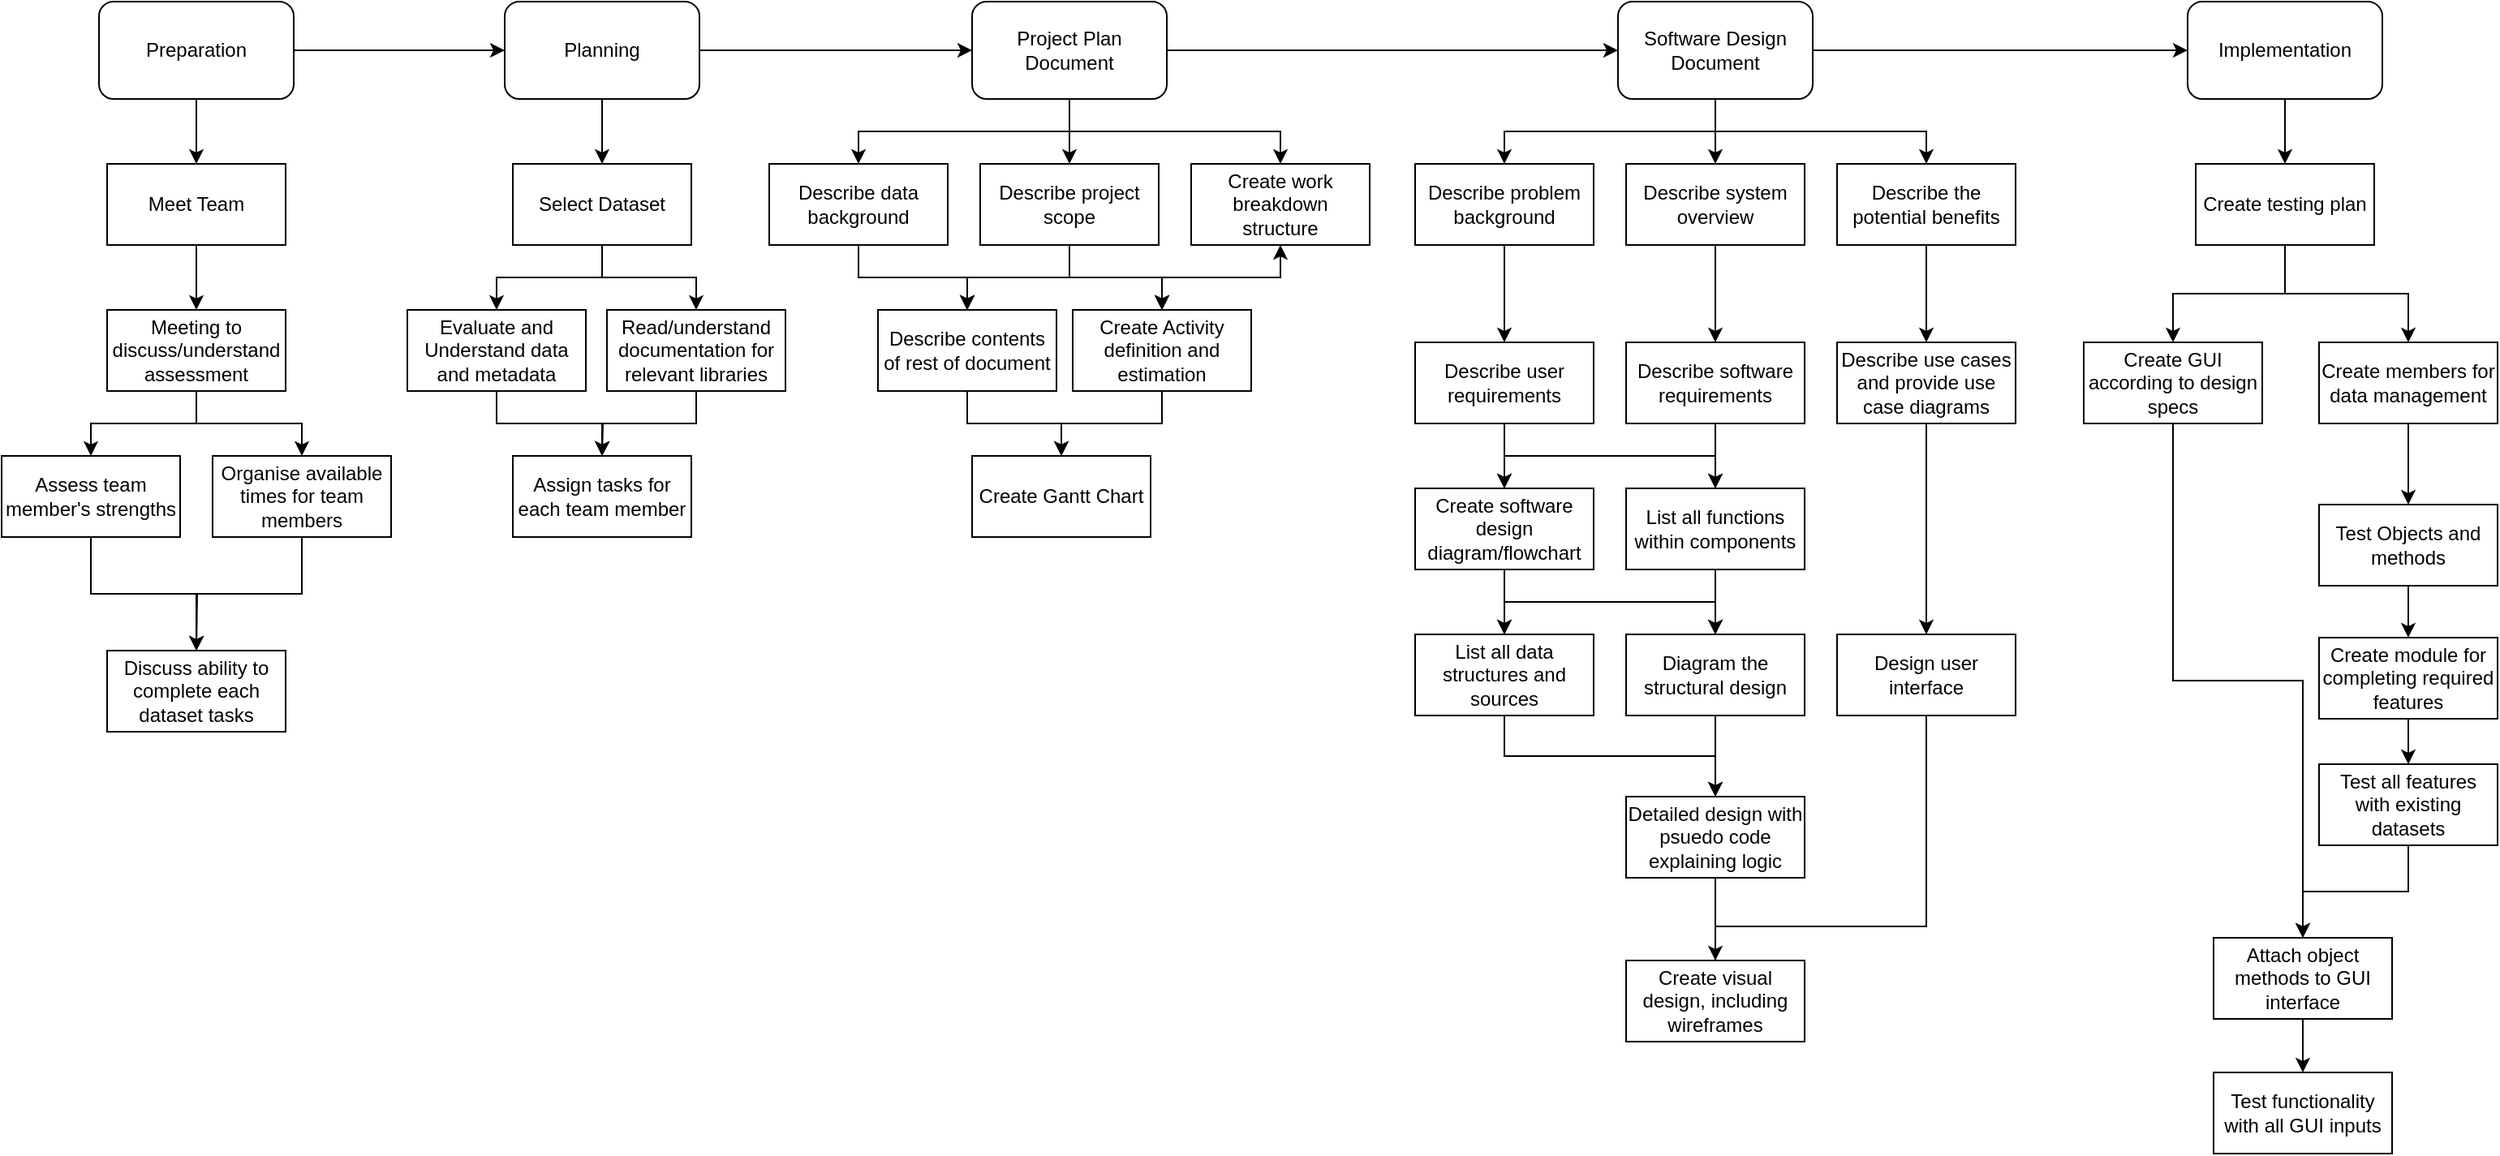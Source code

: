 <mxfile version="17.2.4" type="device"><diagram id="JxLBunMJrKnDyBt8s-ma" name="Page-1"><mxGraphModel dx="1887" dy="1165" grid="1" gridSize="10" guides="1" tooltips="1" connect="1" arrows="1" fold="1" page="1" pageScale="1" pageWidth="1100" pageHeight="850" math="0" shadow="0"><root><mxCell id="0"/><mxCell id="1" parent="0"/><mxCell id="87L1RJ3zmtQLDbr4ffvm-18" style="edgeStyle=orthogonalEdgeStyle;rounded=0;orthogonalLoop=1;jettySize=auto;html=1;exitX=0.5;exitY=1;exitDx=0;exitDy=0;entryX=0.5;entryY=0;entryDx=0;entryDy=0;" parent="1" source="87L1RJ3zmtQLDbr4ffvm-1" target="87L1RJ3zmtQLDbr4ffvm-8" edge="1"><mxGeometry relative="1" as="geometry"/></mxCell><mxCell id="87L1RJ3zmtQLDbr4ffvm-82" style="edgeStyle=orthogonalEdgeStyle;rounded=0;orthogonalLoop=1;jettySize=auto;html=1;exitX=1;exitY=0.5;exitDx=0;exitDy=0;entryX=0;entryY=0.5;entryDx=0;entryDy=0;" parent="1" source="87L1RJ3zmtQLDbr4ffvm-1" target="87L1RJ3zmtQLDbr4ffvm-2" edge="1"><mxGeometry relative="1" as="geometry"/></mxCell><mxCell id="87L1RJ3zmtQLDbr4ffvm-1" value="Preparation" style="rounded=1;whiteSpace=wrap;html=1;" parent="1" vertex="1"><mxGeometry x="70" y="70" width="120" height="60" as="geometry"/></mxCell><mxCell id="87L1RJ3zmtQLDbr4ffvm-23" style="edgeStyle=orthogonalEdgeStyle;rounded=0;orthogonalLoop=1;jettySize=auto;html=1;exitX=0.5;exitY=1;exitDx=0;exitDy=0;entryX=0.5;entryY=0;entryDx=0;entryDy=0;" parent="1" source="87L1RJ3zmtQLDbr4ffvm-2" target="87L1RJ3zmtQLDbr4ffvm-19" edge="1"><mxGeometry relative="1" as="geometry"/></mxCell><mxCell id="87L1RJ3zmtQLDbr4ffvm-83" style="edgeStyle=orthogonalEdgeStyle;rounded=0;orthogonalLoop=1;jettySize=auto;html=1;exitX=1;exitY=0.5;exitDx=0;exitDy=0;entryX=0;entryY=0.5;entryDx=0;entryDy=0;" parent="1" source="87L1RJ3zmtQLDbr4ffvm-2" target="87L1RJ3zmtQLDbr4ffvm-4" edge="1"><mxGeometry relative="1" as="geometry"/></mxCell><mxCell id="87L1RJ3zmtQLDbr4ffvm-2" value="Planning" style="rounded=1;whiteSpace=wrap;html=1;" parent="1" vertex="1"><mxGeometry x="320" y="70" width="120" height="60" as="geometry"/></mxCell><mxCell id="87L1RJ3zmtQLDbr4ffvm-34" style="edgeStyle=orthogonalEdgeStyle;rounded=0;orthogonalLoop=1;jettySize=auto;html=1;exitX=0.5;exitY=1;exitDx=0;exitDy=0;entryX=0.5;entryY=0;entryDx=0;entryDy=0;" parent="1" source="87L1RJ3zmtQLDbr4ffvm-4" target="87L1RJ3zmtQLDbr4ffvm-29" edge="1"><mxGeometry relative="1" as="geometry"/></mxCell><mxCell id="87L1RJ3zmtQLDbr4ffvm-35" style="edgeStyle=orthogonalEdgeStyle;rounded=0;orthogonalLoop=1;jettySize=auto;html=1;exitX=0.5;exitY=1;exitDx=0;exitDy=0;entryX=0.5;entryY=0;entryDx=0;entryDy=0;" parent="1" source="87L1RJ3zmtQLDbr4ffvm-4" target="87L1RJ3zmtQLDbr4ffvm-30" edge="1"><mxGeometry relative="1" as="geometry"/></mxCell><mxCell id="87L1RJ3zmtQLDbr4ffvm-38" style="edgeStyle=orthogonalEdgeStyle;rounded=0;orthogonalLoop=1;jettySize=auto;html=1;exitX=0.5;exitY=1;exitDx=0;exitDy=0;entryX=0.5;entryY=0;entryDx=0;entryDy=0;" parent="1" source="87L1RJ3zmtQLDbr4ffvm-4" target="87L1RJ3zmtQLDbr4ffvm-36" edge="1"><mxGeometry relative="1" as="geometry"><mxPoint x="800" y="90" as="targetPoint"/></mxGeometry></mxCell><mxCell id="87L1RJ3zmtQLDbr4ffvm-84" style="edgeStyle=orthogonalEdgeStyle;rounded=0;orthogonalLoop=1;jettySize=auto;html=1;exitX=1;exitY=0.5;exitDx=0;exitDy=0;entryX=0;entryY=0.5;entryDx=0;entryDy=0;" parent="1" source="87L1RJ3zmtQLDbr4ffvm-4" target="87L1RJ3zmtQLDbr4ffvm-5" edge="1"><mxGeometry relative="1" as="geometry"/></mxCell><mxCell id="87L1RJ3zmtQLDbr4ffvm-4" value="Project Plan Document" style="rounded=1;whiteSpace=wrap;html=1;" parent="1" vertex="1"><mxGeometry x="608" y="70" width="120" height="60" as="geometry"/></mxCell><mxCell id="87L1RJ3zmtQLDbr4ffvm-51" style="edgeStyle=orthogonalEdgeStyle;rounded=0;orthogonalLoop=1;jettySize=auto;html=1;exitX=0.5;exitY=1;exitDx=0;exitDy=0;entryX=0.5;entryY=0;entryDx=0;entryDy=0;" parent="1" source="87L1RJ3zmtQLDbr4ffvm-5" target="87L1RJ3zmtQLDbr4ffvm-49" edge="1"><mxGeometry relative="1" as="geometry"/></mxCell><mxCell id="87L1RJ3zmtQLDbr4ffvm-52" style="edgeStyle=orthogonalEdgeStyle;rounded=0;orthogonalLoop=1;jettySize=auto;html=1;exitX=0.5;exitY=1;exitDx=0;exitDy=0;" parent="1" source="87L1RJ3zmtQLDbr4ffvm-5" target="87L1RJ3zmtQLDbr4ffvm-50" edge="1"><mxGeometry relative="1" as="geometry"/></mxCell><mxCell id="87L1RJ3zmtQLDbr4ffvm-53" style="edgeStyle=orthogonalEdgeStyle;rounded=0;orthogonalLoop=1;jettySize=auto;html=1;exitX=0.5;exitY=1;exitDx=0;exitDy=0;" parent="1" source="87L1RJ3zmtQLDbr4ffvm-5" target="87L1RJ3zmtQLDbr4ffvm-48" edge="1"><mxGeometry relative="1" as="geometry"/></mxCell><mxCell id="87L1RJ3zmtQLDbr4ffvm-85" style="edgeStyle=orthogonalEdgeStyle;rounded=0;orthogonalLoop=1;jettySize=auto;html=1;exitX=1;exitY=0.5;exitDx=0;exitDy=0;entryX=0;entryY=0.5;entryDx=0;entryDy=0;" parent="1" source="87L1RJ3zmtQLDbr4ffvm-5" target="87L1RJ3zmtQLDbr4ffvm-6" edge="1"><mxGeometry relative="1" as="geometry"/></mxCell><mxCell id="87L1RJ3zmtQLDbr4ffvm-5" value="Software Design Document" style="rounded=1;whiteSpace=wrap;html=1;" parent="1" vertex="1"><mxGeometry x="1006" y="70" width="120" height="60" as="geometry"/></mxCell><mxCell id="_gGXrm_3fVgrxhcmzIJN-9" style="edgeStyle=orthogonalEdgeStyle;rounded=0;orthogonalLoop=1;jettySize=auto;html=1;exitX=0.5;exitY=1;exitDx=0;exitDy=0;entryX=0.5;entryY=0;entryDx=0;entryDy=0;" parent="1" source="87L1RJ3zmtQLDbr4ffvm-6" target="caT9XQOOhb3qnQP6FohD-11" edge="1"><mxGeometry relative="1" as="geometry"/></mxCell><mxCell id="87L1RJ3zmtQLDbr4ffvm-6" value="Implementation" style="rounded=1;whiteSpace=wrap;html=1;" parent="1" vertex="1"><mxGeometry x="1357" y="70" width="120" height="60" as="geometry"/></mxCell><mxCell id="87L1RJ3zmtQLDbr4ffvm-13" style="edgeStyle=orthogonalEdgeStyle;rounded=0;orthogonalLoop=1;jettySize=auto;html=1;exitX=0.5;exitY=1;exitDx=0;exitDy=0;entryX=0.5;entryY=0;entryDx=0;entryDy=0;" parent="1" source="87L1RJ3zmtQLDbr4ffvm-8" target="87L1RJ3zmtQLDbr4ffvm-9" edge="1"><mxGeometry relative="1" as="geometry"/></mxCell><mxCell id="87L1RJ3zmtQLDbr4ffvm-8" value="Meet Team" style="rounded=0;whiteSpace=wrap;html=1;" parent="1" vertex="1"><mxGeometry x="75" y="170" width="110" height="50" as="geometry"/></mxCell><mxCell id="87L1RJ3zmtQLDbr4ffvm-14" style="edgeStyle=orthogonalEdgeStyle;rounded=0;orthogonalLoop=1;jettySize=auto;html=1;exitX=0.5;exitY=1;exitDx=0;exitDy=0;entryX=0.5;entryY=0;entryDx=0;entryDy=0;" parent="1" source="87L1RJ3zmtQLDbr4ffvm-9" target="87L1RJ3zmtQLDbr4ffvm-10" edge="1"><mxGeometry relative="1" as="geometry"/></mxCell><mxCell id="87L1RJ3zmtQLDbr4ffvm-15" style="edgeStyle=orthogonalEdgeStyle;rounded=0;orthogonalLoop=1;jettySize=auto;html=1;exitX=0.5;exitY=1;exitDx=0;exitDy=0;entryX=0.5;entryY=0;entryDx=0;entryDy=0;" parent="1" source="87L1RJ3zmtQLDbr4ffvm-9" target="87L1RJ3zmtQLDbr4ffvm-11" edge="1"><mxGeometry relative="1" as="geometry"/></mxCell><mxCell id="87L1RJ3zmtQLDbr4ffvm-9" value="Meeting to discuss/understand assessment" style="rounded=0;whiteSpace=wrap;html=1;" parent="1" vertex="1"><mxGeometry x="75" y="260" width="110" height="50" as="geometry"/></mxCell><mxCell id="87L1RJ3zmtQLDbr4ffvm-17" style="edgeStyle=orthogonalEdgeStyle;rounded=0;orthogonalLoop=1;jettySize=auto;html=1;exitX=0.5;exitY=1;exitDx=0;exitDy=0;" parent="1" source="87L1RJ3zmtQLDbr4ffvm-10" edge="1"><mxGeometry relative="1" as="geometry"><mxPoint x="130" y="470" as="targetPoint"/></mxGeometry></mxCell><mxCell id="87L1RJ3zmtQLDbr4ffvm-10" value="Assess team member's strengths" style="rounded=0;whiteSpace=wrap;html=1;" parent="1" vertex="1"><mxGeometry x="10" y="350" width="110" height="50" as="geometry"/></mxCell><mxCell id="87L1RJ3zmtQLDbr4ffvm-16" style="edgeStyle=orthogonalEdgeStyle;rounded=0;orthogonalLoop=1;jettySize=auto;html=1;exitX=0.5;exitY=1;exitDx=0;exitDy=0;entryX=0.5;entryY=0;entryDx=0;entryDy=0;" parent="1" source="87L1RJ3zmtQLDbr4ffvm-11" target="87L1RJ3zmtQLDbr4ffvm-12" edge="1"><mxGeometry relative="1" as="geometry"/></mxCell><mxCell id="87L1RJ3zmtQLDbr4ffvm-11" value="Organise available times for team members" style="rounded=0;whiteSpace=wrap;html=1;" parent="1" vertex="1"><mxGeometry x="140" y="350" width="110" height="50" as="geometry"/></mxCell><mxCell id="87L1RJ3zmtQLDbr4ffvm-12" value="Discuss ability to complete each dataset tasks" style="rounded=0;whiteSpace=wrap;html=1;" parent="1" vertex="1"><mxGeometry x="75" y="470" width="110" height="50" as="geometry"/></mxCell><mxCell id="87L1RJ3zmtQLDbr4ffvm-24" style="edgeStyle=orthogonalEdgeStyle;rounded=0;orthogonalLoop=1;jettySize=auto;html=1;exitX=0.5;exitY=1;exitDx=0;exitDy=0;entryX=0.5;entryY=0;entryDx=0;entryDy=0;" parent="1" source="87L1RJ3zmtQLDbr4ffvm-19" target="87L1RJ3zmtQLDbr4ffvm-20" edge="1"><mxGeometry relative="1" as="geometry"/></mxCell><mxCell id="87L1RJ3zmtQLDbr4ffvm-25" style="edgeStyle=orthogonalEdgeStyle;rounded=0;orthogonalLoop=1;jettySize=auto;html=1;exitX=0.5;exitY=1;exitDx=0;exitDy=0;entryX=0.5;entryY=0;entryDx=0;entryDy=0;" parent="1" source="87L1RJ3zmtQLDbr4ffvm-19" target="87L1RJ3zmtQLDbr4ffvm-22" edge="1"><mxGeometry relative="1" as="geometry"/></mxCell><mxCell id="87L1RJ3zmtQLDbr4ffvm-19" value="Select Dataset" style="rounded=0;whiteSpace=wrap;html=1;" parent="1" vertex="1"><mxGeometry x="325" y="170" width="110" height="50" as="geometry"/></mxCell><mxCell id="87L1RJ3zmtQLDbr4ffvm-27" style="edgeStyle=orthogonalEdgeStyle;rounded=0;orthogonalLoop=1;jettySize=auto;html=1;exitX=0.5;exitY=1;exitDx=0;exitDy=0;entryX=0.5;entryY=0;entryDx=0;entryDy=0;" parent="1" source="87L1RJ3zmtQLDbr4ffvm-20" target="87L1RJ3zmtQLDbr4ffvm-26" edge="1"><mxGeometry relative="1" as="geometry"/></mxCell><mxCell id="87L1RJ3zmtQLDbr4ffvm-20" value="Evaluate and Understand data and metadata" style="rounded=0;whiteSpace=wrap;html=1;" parent="1" vertex="1"><mxGeometry x="260" y="260" width="110" height="50" as="geometry"/></mxCell><mxCell id="87L1RJ3zmtQLDbr4ffvm-28" style="edgeStyle=orthogonalEdgeStyle;rounded=0;orthogonalLoop=1;jettySize=auto;html=1;exitX=0.5;exitY=1;exitDx=0;exitDy=0;" parent="1" source="87L1RJ3zmtQLDbr4ffvm-22" edge="1"><mxGeometry relative="1" as="geometry"><mxPoint x="380" y="350" as="targetPoint"/></mxGeometry></mxCell><mxCell id="87L1RJ3zmtQLDbr4ffvm-22" value="Read/understand documentation for relevant libraries" style="rounded=0;whiteSpace=wrap;html=1;" parent="1" vertex="1"><mxGeometry x="383" y="260" width="110" height="50" as="geometry"/></mxCell><mxCell id="87L1RJ3zmtQLDbr4ffvm-26" value="Assign tasks for each team member" style="rounded=0;whiteSpace=wrap;html=1;" parent="1" vertex="1"><mxGeometry x="325" y="350" width="110" height="50" as="geometry"/></mxCell><mxCell id="87L1RJ3zmtQLDbr4ffvm-32" style="edgeStyle=orthogonalEdgeStyle;rounded=0;orthogonalLoop=1;jettySize=auto;html=1;exitX=0.5;exitY=1;exitDx=0;exitDy=0;entryX=0.5;entryY=0;entryDx=0;entryDy=0;" parent="1" source="87L1RJ3zmtQLDbr4ffvm-29" target="87L1RJ3zmtQLDbr4ffvm-31" edge="1"><mxGeometry relative="1" as="geometry"/></mxCell><mxCell id="87L1RJ3zmtQLDbr4ffvm-43" style="edgeStyle=orthogonalEdgeStyle;rounded=0;orthogonalLoop=1;jettySize=auto;html=1;exitX=0.5;exitY=1;exitDx=0;exitDy=0;entryX=0.5;entryY=0;entryDx=0;entryDy=0;" parent="1" source="87L1RJ3zmtQLDbr4ffvm-29" target="87L1RJ3zmtQLDbr4ffvm-40" edge="1"><mxGeometry relative="1" as="geometry"/></mxCell><mxCell id="87L1RJ3zmtQLDbr4ffvm-29" value="Describe data background" style="rounded=0;whiteSpace=wrap;html=1;" parent="1" vertex="1"><mxGeometry x="483" y="170" width="110" height="50" as="geometry"/></mxCell><mxCell id="87L1RJ3zmtQLDbr4ffvm-33" style="edgeStyle=orthogonalEdgeStyle;rounded=0;orthogonalLoop=1;jettySize=auto;html=1;exitX=0.5;exitY=1;exitDx=0;exitDy=0;entryX=0.5;entryY=0;entryDx=0;entryDy=0;" parent="1" source="87L1RJ3zmtQLDbr4ffvm-30" target="87L1RJ3zmtQLDbr4ffvm-31" edge="1"><mxGeometry relative="1" as="geometry"><mxPoint x="610" y="260" as="targetPoint"/></mxGeometry></mxCell><mxCell id="87L1RJ3zmtQLDbr4ffvm-42" style="edgeStyle=orthogonalEdgeStyle;rounded=0;orthogonalLoop=1;jettySize=auto;html=1;exitX=0.5;exitY=1;exitDx=0;exitDy=0;entryX=0.5;entryY=0;entryDx=0;entryDy=0;" parent="1" source="87L1RJ3zmtQLDbr4ffvm-30" target="87L1RJ3zmtQLDbr4ffvm-40" edge="1"><mxGeometry relative="1" as="geometry"><mxPoint x="720" y="260" as="targetPoint"/></mxGeometry></mxCell><mxCell id="87L1RJ3zmtQLDbr4ffvm-30" value="Describe project scope" style="rounded=0;whiteSpace=wrap;html=1;" parent="1" vertex="1"><mxGeometry x="613" y="170" width="110" height="50" as="geometry"/></mxCell><mxCell id="87L1RJ3zmtQLDbr4ffvm-46" style="edgeStyle=orthogonalEdgeStyle;rounded=0;orthogonalLoop=1;jettySize=auto;html=1;exitX=0.5;exitY=1;exitDx=0;exitDy=0;entryX=0.5;entryY=0;entryDx=0;entryDy=0;" parent="1" source="87L1RJ3zmtQLDbr4ffvm-31" target="87L1RJ3zmtQLDbr4ffvm-45" edge="1"><mxGeometry relative="1" as="geometry"/></mxCell><mxCell id="87L1RJ3zmtQLDbr4ffvm-31" value="Describe contents of rest of document" style="rounded=0;whiteSpace=wrap;html=1;" parent="1" vertex="1"><mxGeometry x="550" y="260" width="110" height="50" as="geometry"/></mxCell><mxCell id="87L1RJ3zmtQLDbr4ffvm-39" style="edgeStyle=orthogonalEdgeStyle;rounded=0;orthogonalLoop=1;jettySize=auto;html=1;exitX=0.5;exitY=1;exitDx=0;exitDy=0;entryX=0.5;entryY=0;entryDx=0;entryDy=0;" parent="1" source="87L1RJ3zmtQLDbr4ffvm-36" target="87L1RJ3zmtQLDbr4ffvm-31" edge="1"><mxGeometry relative="1" as="geometry"/></mxCell><mxCell id="87L1RJ3zmtQLDbr4ffvm-41" style="edgeStyle=orthogonalEdgeStyle;rounded=0;orthogonalLoop=1;jettySize=auto;html=1;exitX=0.5;exitY=1;exitDx=0;exitDy=0;entryX=0.5;entryY=0;entryDx=0;entryDy=0;" parent="1" source="87L1RJ3zmtQLDbr4ffvm-36" target="87L1RJ3zmtQLDbr4ffvm-40" edge="1"><mxGeometry relative="1" as="geometry"/></mxCell><mxCell id="87L1RJ3zmtQLDbr4ffvm-36" value="Create work breakdown structure" style="rounded=0;whiteSpace=wrap;html=1;" parent="1" vertex="1"><mxGeometry x="743" y="170" width="110" height="50" as="geometry"/></mxCell><mxCell id="87L1RJ3zmtQLDbr4ffvm-44" value="" style="edgeStyle=orthogonalEdgeStyle;rounded=0;orthogonalLoop=1;jettySize=auto;html=1;" parent="1" source="87L1RJ3zmtQLDbr4ffvm-40" target="87L1RJ3zmtQLDbr4ffvm-36" edge="1"><mxGeometry relative="1" as="geometry"/></mxCell><mxCell id="87L1RJ3zmtQLDbr4ffvm-47" style="edgeStyle=orthogonalEdgeStyle;rounded=0;orthogonalLoop=1;jettySize=auto;html=1;exitX=0.5;exitY=1;exitDx=0;exitDy=0;entryX=0.5;entryY=0;entryDx=0;entryDy=0;" parent="1" source="87L1RJ3zmtQLDbr4ffvm-40" target="87L1RJ3zmtQLDbr4ffvm-45" edge="1"><mxGeometry relative="1" as="geometry"><mxPoint x="770" y="330" as="targetPoint"/></mxGeometry></mxCell><mxCell id="87L1RJ3zmtQLDbr4ffvm-40" value="Create Activity definition and estimation" style="rounded=0;whiteSpace=wrap;html=1;" parent="1" vertex="1"><mxGeometry x="670" y="260" width="110" height="50" as="geometry"/></mxCell><mxCell id="87L1RJ3zmtQLDbr4ffvm-45" value="Create Gantt Chart" style="rounded=0;whiteSpace=wrap;html=1;" parent="1" vertex="1"><mxGeometry x="608" y="350" width="110" height="50" as="geometry"/></mxCell><mxCell id="87L1RJ3zmtQLDbr4ffvm-58" style="edgeStyle=orthogonalEdgeStyle;rounded=0;orthogonalLoop=1;jettySize=auto;html=1;exitX=0.5;exitY=1;exitDx=0;exitDy=0;entryX=0.5;entryY=0;entryDx=0;entryDy=0;" parent="1" source="87L1RJ3zmtQLDbr4ffvm-48" target="87L1RJ3zmtQLDbr4ffvm-54" edge="1"><mxGeometry relative="1" as="geometry"/></mxCell><mxCell id="87L1RJ3zmtQLDbr4ffvm-48" value="Describe problem background" style="rounded=0;whiteSpace=wrap;html=1;" parent="1" vertex="1"><mxGeometry x="881" y="170" width="110" height="50" as="geometry"/></mxCell><mxCell id="87L1RJ3zmtQLDbr4ffvm-59" style="edgeStyle=orthogonalEdgeStyle;rounded=0;orthogonalLoop=1;jettySize=auto;html=1;exitX=0.5;exitY=1;exitDx=0;exitDy=0;entryX=0.5;entryY=0;entryDx=0;entryDy=0;" parent="1" source="87L1RJ3zmtQLDbr4ffvm-49" target="87L1RJ3zmtQLDbr4ffvm-55" edge="1"><mxGeometry relative="1" as="geometry"/></mxCell><mxCell id="87L1RJ3zmtQLDbr4ffvm-49" value="Describe system overview" style="rounded=0;whiteSpace=wrap;html=1;" parent="1" vertex="1"><mxGeometry x="1011" y="170" width="110" height="50" as="geometry"/></mxCell><mxCell id="87L1RJ3zmtQLDbr4ffvm-57" style="edgeStyle=orthogonalEdgeStyle;rounded=0;orthogonalLoop=1;jettySize=auto;html=1;exitX=0.5;exitY=1;exitDx=0;exitDy=0;entryX=0.5;entryY=0;entryDx=0;entryDy=0;" parent="1" source="87L1RJ3zmtQLDbr4ffvm-50" target="87L1RJ3zmtQLDbr4ffvm-56" edge="1"><mxGeometry relative="1" as="geometry"/></mxCell><mxCell id="87L1RJ3zmtQLDbr4ffvm-50" value="Describe the potential benefits" style="rounded=0;whiteSpace=wrap;html=1;" parent="1" vertex="1"><mxGeometry x="1141" y="170" width="110" height="50" as="geometry"/></mxCell><mxCell id="87L1RJ3zmtQLDbr4ffvm-62" style="edgeStyle=orthogonalEdgeStyle;rounded=0;orthogonalLoop=1;jettySize=auto;html=1;exitX=0.5;exitY=1;exitDx=0;exitDy=0;entryX=0.5;entryY=0;entryDx=0;entryDy=0;" parent="1" source="87L1RJ3zmtQLDbr4ffvm-54" target="87L1RJ3zmtQLDbr4ffvm-60" edge="1"><mxGeometry relative="1" as="geometry"/></mxCell><mxCell id="87L1RJ3zmtQLDbr4ffvm-66" style="edgeStyle=orthogonalEdgeStyle;rounded=0;orthogonalLoop=1;jettySize=auto;html=1;exitX=0.5;exitY=1;exitDx=0;exitDy=0;entryX=0.5;entryY=0;entryDx=0;entryDy=0;" parent="1" source="87L1RJ3zmtQLDbr4ffvm-54" target="87L1RJ3zmtQLDbr4ffvm-61" edge="1"><mxGeometry relative="1" as="geometry"/></mxCell><mxCell id="87L1RJ3zmtQLDbr4ffvm-54" value="Describe user requirements" style="rounded=0;whiteSpace=wrap;html=1;" parent="1" vertex="1"><mxGeometry x="881" y="280" width="110" height="50" as="geometry"/></mxCell><mxCell id="87L1RJ3zmtQLDbr4ffvm-63" style="edgeStyle=orthogonalEdgeStyle;rounded=0;orthogonalLoop=1;jettySize=auto;html=1;exitX=0.5;exitY=1;exitDx=0;exitDy=0;entryX=0.5;entryY=0;entryDx=0;entryDy=0;" parent="1" source="87L1RJ3zmtQLDbr4ffvm-55" target="87L1RJ3zmtQLDbr4ffvm-60" edge="1"><mxGeometry relative="1" as="geometry"/></mxCell><mxCell id="87L1RJ3zmtQLDbr4ffvm-65" style="edgeStyle=orthogonalEdgeStyle;rounded=0;orthogonalLoop=1;jettySize=auto;html=1;exitX=0.5;exitY=1;exitDx=0;exitDy=0;entryX=0.5;entryY=0;entryDx=0;entryDy=0;" parent="1" source="87L1RJ3zmtQLDbr4ffvm-55" target="87L1RJ3zmtQLDbr4ffvm-61" edge="1"><mxGeometry relative="1" as="geometry"/></mxCell><mxCell id="87L1RJ3zmtQLDbr4ffvm-55" value="Describe software requirements" style="rounded=0;whiteSpace=wrap;html=1;" parent="1" vertex="1"><mxGeometry x="1011" y="280" width="110" height="50" as="geometry"/></mxCell><mxCell id="87L1RJ3zmtQLDbr4ffvm-74" style="edgeStyle=orthogonalEdgeStyle;rounded=0;orthogonalLoop=1;jettySize=auto;html=1;exitX=0.5;exitY=1;exitDx=0;exitDy=0;entryX=0.5;entryY=0;entryDx=0;entryDy=0;" parent="1" source="87L1RJ3zmtQLDbr4ffvm-56" target="87L1RJ3zmtQLDbr4ffvm-72" edge="1"><mxGeometry relative="1" as="geometry"/></mxCell><mxCell id="87L1RJ3zmtQLDbr4ffvm-56" value="Describe use cases and provide use case diagrams" style="rounded=0;whiteSpace=wrap;html=1;" parent="1" vertex="1"><mxGeometry x="1141" y="280" width="110" height="50" as="geometry"/></mxCell><mxCell id="87L1RJ3zmtQLDbr4ffvm-68" style="edgeStyle=orthogonalEdgeStyle;rounded=0;orthogonalLoop=1;jettySize=auto;html=1;exitX=0.5;exitY=1;exitDx=0;exitDy=0;entryX=0.5;entryY=0;entryDx=0;entryDy=0;" parent="1" source="87L1RJ3zmtQLDbr4ffvm-60" target="87L1RJ3zmtQLDbr4ffvm-67" edge="1"><mxGeometry relative="1" as="geometry"/></mxCell><mxCell id="87L1RJ3zmtQLDbr4ffvm-78" style="edgeStyle=orthogonalEdgeStyle;rounded=0;orthogonalLoop=1;jettySize=auto;html=1;exitX=0.5;exitY=1;exitDx=0;exitDy=0;entryX=0.5;entryY=0;entryDx=0;entryDy=0;" parent="1" source="87L1RJ3zmtQLDbr4ffvm-60" target="87L1RJ3zmtQLDbr4ffvm-76" edge="1"><mxGeometry relative="1" as="geometry"/></mxCell><mxCell id="87L1RJ3zmtQLDbr4ffvm-60" value="Create software design diagram/flowchart" style="rounded=0;whiteSpace=wrap;html=1;" parent="1" vertex="1"><mxGeometry x="881" y="370" width="110" height="50" as="geometry"/></mxCell><mxCell id="87L1RJ3zmtQLDbr4ffvm-69" style="edgeStyle=orthogonalEdgeStyle;rounded=0;orthogonalLoop=1;jettySize=auto;html=1;exitX=0.5;exitY=1;exitDx=0;exitDy=0;entryX=0.5;entryY=0;entryDx=0;entryDy=0;" parent="1" source="87L1RJ3zmtQLDbr4ffvm-61" target="87L1RJ3zmtQLDbr4ffvm-67" edge="1"><mxGeometry relative="1" as="geometry"/></mxCell><mxCell id="87L1RJ3zmtQLDbr4ffvm-77" style="edgeStyle=orthogonalEdgeStyle;rounded=0;orthogonalLoop=1;jettySize=auto;html=1;exitX=0.5;exitY=1;exitDx=0;exitDy=0;entryX=0.5;entryY=0;entryDx=0;entryDy=0;" parent="1" source="87L1RJ3zmtQLDbr4ffvm-61" target="87L1RJ3zmtQLDbr4ffvm-76" edge="1"><mxGeometry relative="1" as="geometry"/></mxCell><mxCell id="87L1RJ3zmtQLDbr4ffvm-61" value="List all functions within components" style="rounded=0;whiteSpace=wrap;html=1;" parent="1" vertex="1"><mxGeometry x="1011" y="370" width="110" height="50" as="geometry"/></mxCell><mxCell id="87L1RJ3zmtQLDbr4ffvm-71" style="edgeStyle=orthogonalEdgeStyle;rounded=0;orthogonalLoop=1;jettySize=auto;html=1;exitX=0.5;exitY=1;exitDx=0;exitDy=0;entryX=0.5;entryY=0;entryDx=0;entryDy=0;" parent="1" source="87L1RJ3zmtQLDbr4ffvm-67" target="87L1RJ3zmtQLDbr4ffvm-70" edge="1"><mxGeometry relative="1" as="geometry"/></mxCell><mxCell id="87L1RJ3zmtQLDbr4ffvm-67" value="List all data structures and sources" style="rounded=0;whiteSpace=wrap;html=1;" parent="1" vertex="1"><mxGeometry x="881" y="460" width="110" height="50" as="geometry"/></mxCell><mxCell id="87L1RJ3zmtQLDbr4ffvm-80" style="edgeStyle=orthogonalEdgeStyle;rounded=0;orthogonalLoop=1;jettySize=auto;html=1;exitX=0.5;exitY=1;exitDx=0;exitDy=0;" parent="1" source="87L1RJ3zmtQLDbr4ffvm-70" edge="1"><mxGeometry relative="1" as="geometry"><mxPoint x="1066.333" y="700" as="targetPoint"/></mxGeometry></mxCell><mxCell id="87L1RJ3zmtQLDbr4ffvm-70" value="Detailed design with psuedo code explaining logic" style="rounded=0;whiteSpace=wrap;html=1;" parent="1" vertex="1"><mxGeometry x="1011" y="560" width="110" height="50" as="geometry"/></mxCell><mxCell id="87L1RJ3zmtQLDbr4ffvm-79" style="edgeStyle=orthogonalEdgeStyle;rounded=0;orthogonalLoop=1;jettySize=auto;html=1;entryX=0.5;entryY=0;entryDx=0;entryDy=0;" parent="1" source="87L1RJ3zmtQLDbr4ffvm-72" target="87L1RJ3zmtQLDbr4ffvm-75" edge="1"><mxGeometry relative="1" as="geometry"><Array as="points"><mxPoint x="1196" y="640"/><mxPoint x="1066" y="640"/></Array></mxGeometry></mxCell><mxCell id="87L1RJ3zmtQLDbr4ffvm-72" value="Design user interface" style="rounded=0;whiteSpace=wrap;html=1;" parent="1" vertex="1"><mxGeometry x="1141" y="460" width="110" height="50" as="geometry"/></mxCell><mxCell id="87L1RJ3zmtQLDbr4ffvm-75" value="Create visual design, including wireframes" style="rounded=0;whiteSpace=wrap;html=1;" parent="1" vertex="1"><mxGeometry x="1011" y="661" width="110" height="50" as="geometry"/></mxCell><mxCell id="87L1RJ3zmtQLDbr4ffvm-81" style="edgeStyle=orthogonalEdgeStyle;rounded=0;orthogonalLoop=1;jettySize=auto;html=1;exitX=0.5;exitY=1;exitDx=0;exitDy=0;entryX=0.5;entryY=0;entryDx=0;entryDy=0;" parent="1" source="87L1RJ3zmtQLDbr4ffvm-76" target="87L1RJ3zmtQLDbr4ffvm-70" edge="1"><mxGeometry relative="1" as="geometry"/></mxCell><mxCell id="87L1RJ3zmtQLDbr4ffvm-76" value="Diagram the structural design" style="rounded=0;whiteSpace=wrap;html=1;" parent="1" vertex="1"><mxGeometry x="1011" y="460" width="110" height="50" as="geometry"/></mxCell><mxCell id="_gGXrm_3fVgrxhcmzIJN-8" style="edgeStyle=orthogonalEdgeStyle;rounded=0;orthogonalLoop=1;jettySize=auto;html=1;exitX=0.5;exitY=1;exitDx=0;exitDy=0;entryX=0.5;entryY=0;entryDx=0;entryDy=0;" parent="1" source="caT9XQOOhb3qnQP6FohD-1" target="caT9XQOOhb3qnQP6FohD-8" edge="1"><mxGeometry relative="1" as="geometry"/></mxCell><mxCell id="caT9XQOOhb3qnQP6FohD-1" value="Create GUI according to design specs" style="rounded=0;whiteSpace=wrap;html=1;" parent="1" vertex="1"><mxGeometry x="1293" y="280" width="110" height="50" as="geometry"/></mxCell><mxCell id="caT9XQOOhb3qnQP6FohD-6" style="edgeStyle=orthogonalEdgeStyle;rounded=0;orthogonalLoop=1;jettySize=auto;html=1;exitX=0.5;exitY=1;exitDx=0;exitDy=0;entryX=0.5;entryY=0;entryDx=0;entryDy=0;" parent="1" source="caT9XQOOhb3qnQP6FohD-4" target="caT9XQOOhb3qnQP6FohD-5" edge="1"><mxGeometry relative="1" as="geometry"/></mxCell><mxCell id="caT9XQOOhb3qnQP6FohD-4" value="Create members for data management" style="rounded=0;whiteSpace=wrap;html=1;" parent="1" vertex="1"><mxGeometry x="1438" y="280" width="110" height="50" as="geometry"/></mxCell><mxCell id="_gGXrm_3fVgrxhcmzIJN-4" style="edgeStyle=orthogonalEdgeStyle;rounded=0;orthogonalLoop=1;jettySize=auto;html=1;exitX=0.5;exitY=1;exitDx=0;exitDy=0;entryX=0.5;entryY=0;entryDx=0;entryDy=0;" parent="1" source="caT9XQOOhb3qnQP6FohD-5" target="_gGXrm_3fVgrxhcmzIJN-3" edge="1"><mxGeometry relative="1" as="geometry"/></mxCell><mxCell id="caT9XQOOhb3qnQP6FohD-5" value="Test Objects and methods" style="rounded=0;whiteSpace=wrap;html=1;" parent="1" vertex="1"><mxGeometry x="1438" y="380" width="110" height="50" as="geometry"/></mxCell><mxCell id="_gGXrm_3fVgrxhcmzIJN-11" style="edgeStyle=orthogonalEdgeStyle;rounded=0;orthogonalLoop=1;jettySize=auto;html=1;exitX=0.5;exitY=1;exitDx=0;exitDy=0;entryX=0.5;entryY=0;entryDx=0;entryDy=0;" parent="1" source="caT9XQOOhb3qnQP6FohD-8" target="_gGXrm_3fVgrxhcmzIJN-10" edge="1"><mxGeometry relative="1" as="geometry"/></mxCell><mxCell id="caT9XQOOhb3qnQP6FohD-8" value="Attach object methods to GUI interface" style="rounded=0;whiteSpace=wrap;html=1;" parent="1" vertex="1"><mxGeometry x="1373" y="647" width="110" height="50" as="geometry"/></mxCell><mxCell id="_gGXrm_3fVgrxhcmzIJN-1" style="edgeStyle=orthogonalEdgeStyle;rounded=0;orthogonalLoop=1;jettySize=auto;html=1;exitX=0.5;exitY=1;exitDx=0;exitDy=0;entryX=0.5;entryY=0;entryDx=0;entryDy=0;" parent="1" source="caT9XQOOhb3qnQP6FohD-11" target="caT9XQOOhb3qnQP6FohD-1" edge="1"><mxGeometry relative="1" as="geometry"/></mxCell><mxCell id="_gGXrm_3fVgrxhcmzIJN-2" style="edgeStyle=orthogonalEdgeStyle;rounded=0;orthogonalLoop=1;jettySize=auto;html=1;exitX=0.5;exitY=1;exitDx=0;exitDy=0;entryX=0.5;entryY=0;entryDx=0;entryDy=0;" parent="1" source="caT9XQOOhb3qnQP6FohD-11" target="caT9XQOOhb3qnQP6FohD-4" edge="1"><mxGeometry relative="1" as="geometry"/></mxCell><mxCell id="caT9XQOOhb3qnQP6FohD-11" value="Create testing plan" style="rounded=0;whiteSpace=wrap;html=1;" parent="1" vertex="1"><mxGeometry x="1362" y="170" width="110" height="50" as="geometry"/></mxCell><mxCell id="_gGXrm_3fVgrxhcmzIJN-6" style="edgeStyle=orthogonalEdgeStyle;rounded=0;orthogonalLoop=1;jettySize=auto;html=1;entryX=0.5;entryY=0;entryDx=0;entryDy=0;" parent="1" source="_gGXrm_3fVgrxhcmzIJN-3" target="_gGXrm_3fVgrxhcmzIJN-5" edge="1"><mxGeometry relative="1" as="geometry"/></mxCell><mxCell id="_gGXrm_3fVgrxhcmzIJN-3" value="Create module for completing required features" style="rounded=0;whiteSpace=wrap;html=1;" parent="1" vertex="1"><mxGeometry x="1438" y="462" width="110" height="50" as="geometry"/></mxCell><mxCell id="_gGXrm_3fVgrxhcmzIJN-7" style="edgeStyle=orthogonalEdgeStyle;rounded=0;orthogonalLoop=1;jettySize=auto;html=1;exitX=0.5;exitY=1;exitDx=0;exitDy=0;entryX=0.5;entryY=0;entryDx=0;entryDy=0;" parent="1" source="_gGXrm_3fVgrxhcmzIJN-5" target="caT9XQOOhb3qnQP6FohD-8" edge="1"><mxGeometry relative="1" as="geometry"/></mxCell><mxCell id="_gGXrm_3fVgrxhcmzIJN-5" value="Test all features with existing datasets" style="rounded=0;whiteSpace=wrap;html=1;" parent="1" vertex="1"><mxGeometry x="1438" y="540" width="110" height="50" as="geometry"/></mxCell><mxCell id="_gGXrm_3fVgrxhcmzIJN-10" value="Test functionality with all GUI inputs" style="rounded=0;whiteSpace=wrap;html=1;" parent="1" vertex="1"><mxGeometry x="1373" y="730" width="110" height="50" as="geometry"/></mxCell></root></mxGraphModel></diagram></mxfile>